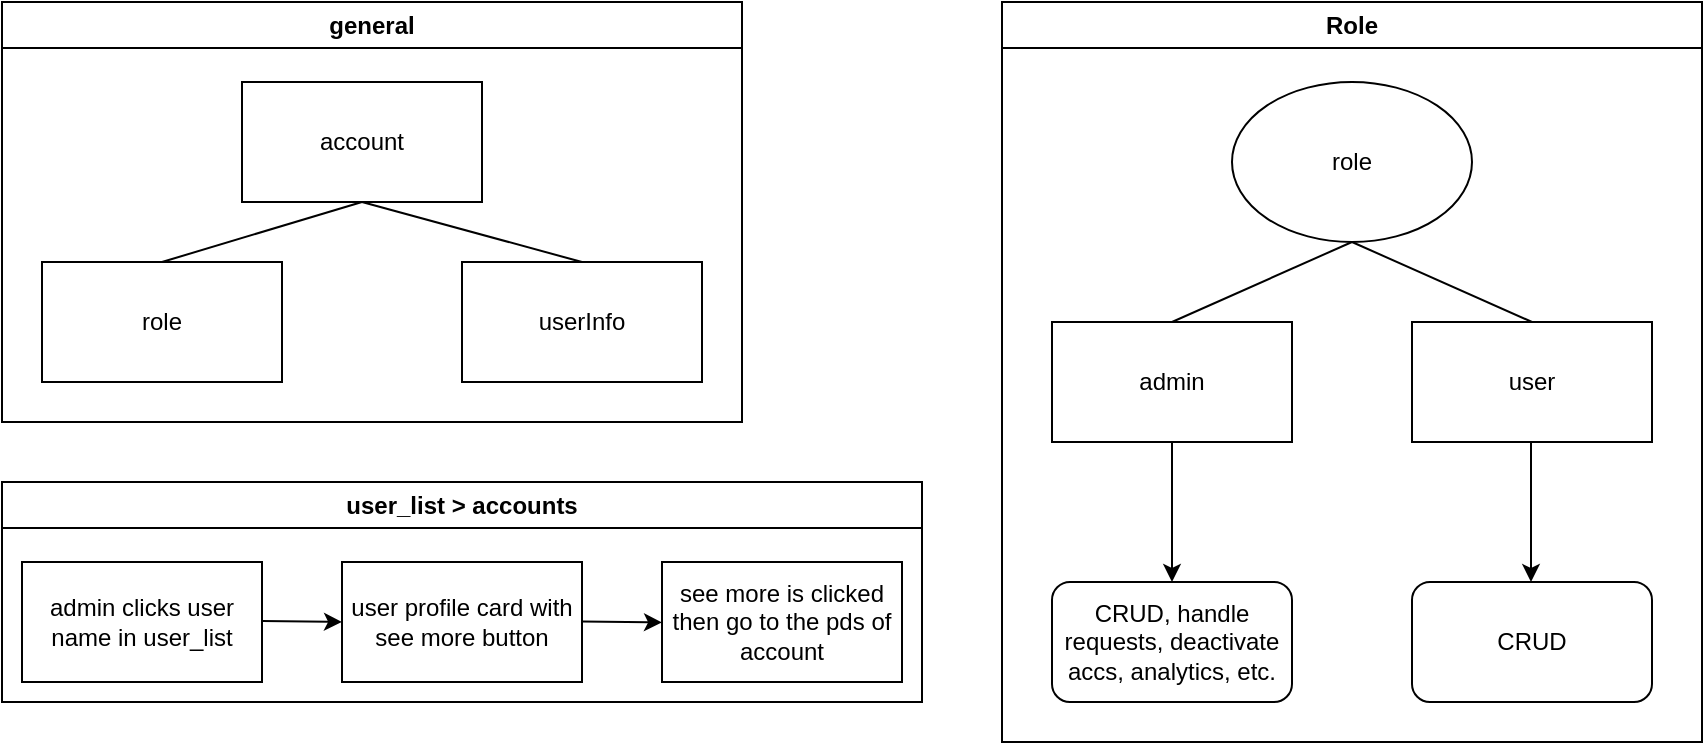 <mxfile version="24.7.1" type="github">
  <diagram name="Page-1" id="DIM3JyLmQWokmDoHXN_I">
    <mxGraphModel dx="715" dy="484" grid="1" gridSize="10" guides="1" tooltips="1" connect="1" arrows="1" fold="1" page="1" pageScale="1" pageWidth="850" pageHeight="1100" math="0" shadow="0">
      <root>
        <mxCell id="0" />
        <mxCell id="1" parent="0" />
        <mxCell id="CmqytRWGhgBZeWYKe2WZ-18" value="Role" style="swimlane;whiteSpace=wrap;html=1;" vertex="1" parent="1">
          <mxGeometry x="510" y="10" width="350" height="370" as="geometry" />
        </mxCell>
        <mxCell id="CmqytRWGhgBZeWYKe2WZ-7" value="role" style="ellipse;whiteSpace=wrap;html=1;" vertex="1" parent="CmqytRWGhgBZeWYKe2WZ-18">
          <mxGeometry x="115" y="40" width="120" height="80" as="geometry" />
        </mxCell>
        <mxCell id="CmqytRWGhgBZeWYKe2WZ-8" value="admin" style="rounded=0;whiteSpace=wrap;html=1;" vertex="1" parent="CmqytRWGhgBZeWYKe2WZ-18">
          <mxGeometry x="25" y="160" width="120" height="60" as="geometry" />
        </mxCell>
        <mxCell id="CmqytRWGhgBZeWYKe2WZ-9" value="user" style="rounded=0;whiteSpace=wrap;html=1;" vertex="1" parent="CmqytRWGhgBZeWYKe2WZ-18">
          <mxGeometry x="205" y="160" width="120" height="60" as="geometry" />
        </mxCell>
        <mxCell id="CmqytRWGhgBZeWYKe2WZ-10" value="" style="endArrow=none;html=1;rounded=0;exitX=0.5;exitY=0;exitDx=0;exitDy=0;entryX=0.5;entryY=1;entryDx=0;entryDy=0;" edge="1" parent="CmqytRWGhgBZeWYKe2WZ-18" source="CmqytRWGhgBZeWYKe2WZ-8" target="CmqytRWGhgBZeWYKe2WZ-7">
          <mxGeometry width="50" height="50" relative="1" as="geometry">
            <mxPoint x="125" y="170" as="sourcePoint" />
            <mxPoint x="175" y="120" as="targetPoint" />
          </mxGeometry>
        </mxCell>
        <mxCell id="CmqytRWGhgBZeWYKe2WZ-11" value="" style="endArrow=none;html=1;rounded=0;exitX=0.5;exitY=0;exitDx=0;exitDy=0;" edge="1" parent="CmqytRWGhgBZeWYKe2WZ-18" source="CmqytRWGhgBZeWYKe2WZ-9">
          <mxGeometry width="50" height="50" relative="1" as="geometry">
            <mxPoint x="125" y="170" as="sourcePoint" />
            <mxPoint x="175" y="120" as="targetPoint" />
          </mxGeometry>
        </mxCell>
        <mxCell id="CmqytRWGhgBZeWYKe2WZ-13" value="CRUD, handle requests, deactivate accs, analytics, etc." style="rounded=1;whiteSpace=wrap;html=1;" vertex="1" parent="CmqytRWGhgBZeWYKe2WZ-18">
          <mxGeometry x="25" y="290" width="120" height="60" as="geometry" />
        </mxCell>
        <mxCell id="CmqytRWGhgBZeWYKe2WZ-15" value="" style="endArrow=classic;html=1;rounded=0;exitX=0.5;exitY=1;exitDx=0;exitDy=0;entryX=0.5;entryY=0;entryDx=0;entryDy=0;" edge="1" parent="CmqytRWGhgBZeWYKe2WZ-18" source="CmqytRWGhgBZeWYKe2WZ-8" target="CmqytRWGhgBZeWYKe2WZ-13">
          <mxGeometry width="50" height="50" relative="1" as="geometry">
            <mxPoint x="-35" y="310" as="sourcePoint" />
            <mxPoint x="15" y="260" as="targetPoint" />
          </mxGeometry>
        </mxCell>
        <mxCell id="CmqytRWGhgBZeWYKe2WZ-16" value="CRUD" style="rounded=1;whiteSpace=wrap;html=1;" vertex="1" parent="CmqytRWGhgBZeWYKe2WZ-18">
          <mxGeometry x="205" y="290" width="120" height="60" as="geometry" />
        </mxCell>
        <mxCell id="CmqytRWGhgBZeWYKe2WZ-17" value="" style="endArrow=classic;html=1;rounded=0;exitX=0.5;exitY=1;exitDx=0;exitDy=0;entryX=0.5;entryY=0;entryDx=0;entryDy=0;" edge="1" parent="CmqytRWGhgBZeWYKe2WZ-18">
          <mxGeometry width="50" height="50" relative="1" as="geometry">
            <mxPoint x="264.5" y="220" as="sourcePoint" />
            <mxPoint x="264.5" y="290" as="targetPoint" />
          </mxGeometry>
        </mxCell>
        <mxCell id="CmqytRWGhgBZeWYKe2WZ-20" value="general" style="swimlane;whiteSpace=wrap;html=1;" vertex="1" parent="1">
          <mxGeometry x="10" y="10" width="370" height="210" as="geometry" />
        </mxCell>
        <mxCell id="CmqytRWGhgBZeWYKe2WZ-2" value="account" style="rounded=0;whiteSpace=wrap;html=1;" vertex="1" parent="CmqytRWGhgBZeWYKe2WZ-20">
          <mxGeometry x="120" y="40" width="120" height="60" as="geometry" />
        </mxCell>
        <mxCell id="CmqytRWGhgBZeWYKe2WZ-3" value="role" style="rounded=0;whiteSpace=wrap;html=1;" vertex="1" parent="CmqytRWGhgBZeWYKe2WZ-20">
          <mxGeometry x="20" y="130" width="120" height="60" as="geometry" />
        </mxCell>
        <mxCell id="CmqytRWGhgBZeWYKe2WZ-4" value="userInfo" style="rounded=0;whiteSpace=wrap;html=1;" vertex="1" parent="CmqytRWGhgBZeWYKe2WZ-20">
          <mxGeometry x="230" y="130" width="120" height="60" as="geometry" />
        </mxCell>
        <mxCell id="CmqytRWGhgBZeWYKe2WZ-5" value="" style="endArrow=none;html=1;rounded=0;exitX=0.5;exitY=0;exitDx=0;exitDy=0;" edge="1" parent="CmqytRWGhgBZeWYKe2WZ-20" source="CmqytRWGhgBZeWYKe2WZ-3">
          <mxGeometry width="50" height="50" relative="1" as="geometry">
            <mxPoint x="130" y="150" as="sourcePoint" />
            <mxPoint x="180" y="100" as="targetPoint" />
          </mxGeometry>
        </mxCell>
        <mxCell id="CmqytRWGhgBZeWYKe2WZ-6" value="" style="endArrow=none;html=1;rounded=0;exitX=0.5;exitY=0;exitDx=0;exitDy=0;" edge="1" parent="CmqytRWGhgBZeWYKe2WZ-20" source="CmqytRWGhgBZeWYKe2WZ-4">
          <mxGeometry width="50" height="50" relative="1" as="geometry">
            <mxPoint x="130" y="150" as="sourcePoint" />
            <mxPoint x="180" y="100" as="targetPoint" />
          </mxGeometry>
        </mxCell>
        <mxCell id="CmqytRWGhgBZeWYKe2WZ-27" value="user_list &amp;gt; accounts" style="swimlane;whiteSpace=wrap;html=1;" vertex="1" parent="1">
          <mxGeometry x="10" y="250" width="460" height="110" as="geometry">
            <mxRectangle x="10" y="250" width="150" height="30" as="alternateBounds" />
          </mxGeometry>
        </mxCell>
        <mxCell id="CmqytRWGhgBZeWYKe2WZ-21" value="admin clicks user name in user_list" style="rounded=0;whiteSpace=wrap;html=1;" vertex="1" parent="CmqytRWGhgBZeWYKe2WZ-27">
          <mxGeometry x="10" y="40" width="120" height="60" as="geometry" />
        </mxCell>
        <mxCell id="CmqytRWGhgBZeWYKe2WZ-22" value="" style="endArrow=classic;html=1;rounded=0;" edge="1" parent="CmqytRWGhgBZeWYKe2WZ-27">
          <mxGeometry width="50" height="50" relative="1" as="geometry">
            <mxPoint x="130" y="69.5" as="sourcePoint" />
            <mxPoint x="170" y="70" as="targetPoint" />
          </mxGeometry>
        </mxCell>
        <mxCell id="CmqytRWGhgBZeWYKe2WZ-23" value="user profile card with see more button" style="rounded=0;whiteSpace=wrap;html=1;" vertex="1" parent="CmqytRWGhgBZeWYKe2WZ-27">
          <mxGeometry x="170" y="40" width="120" height="60" as="geometry" />
        </mxCell>
        <mxCell id="CmqytRWGhgBZeWYKe2WZ-24" value="see more is clicked then go to the pds of account" style="rounded=0;whiteSpace=wrap;html=1;" vertex="1" parent="CmqytRWGhgBZeWYKe2WZ-27">
          <mxGeometry x="330" y="40" width="120" height="60" as="geometry" />
        </mxCell>
        <mxCell id="CmqytRWGhgBZeWYKe2WZ-25" value="" style="endArrow=classic;html=1;rounded=0;" edge="1" parent="CmqytRWGhgBZeWYKe2WZ-27">
          <mxGeometry width="50" height="50" relative="1" as="geometry">
            <mxPoint x="290" y="69.75" as="sourcePoint" />
            <mxPoint x="330" y="70.25" as="targetPoint" />
          </mxGeometry>
        </mxCell>
      </root>
    </mxGraphModel>
  </diagram>
</mxfile>
